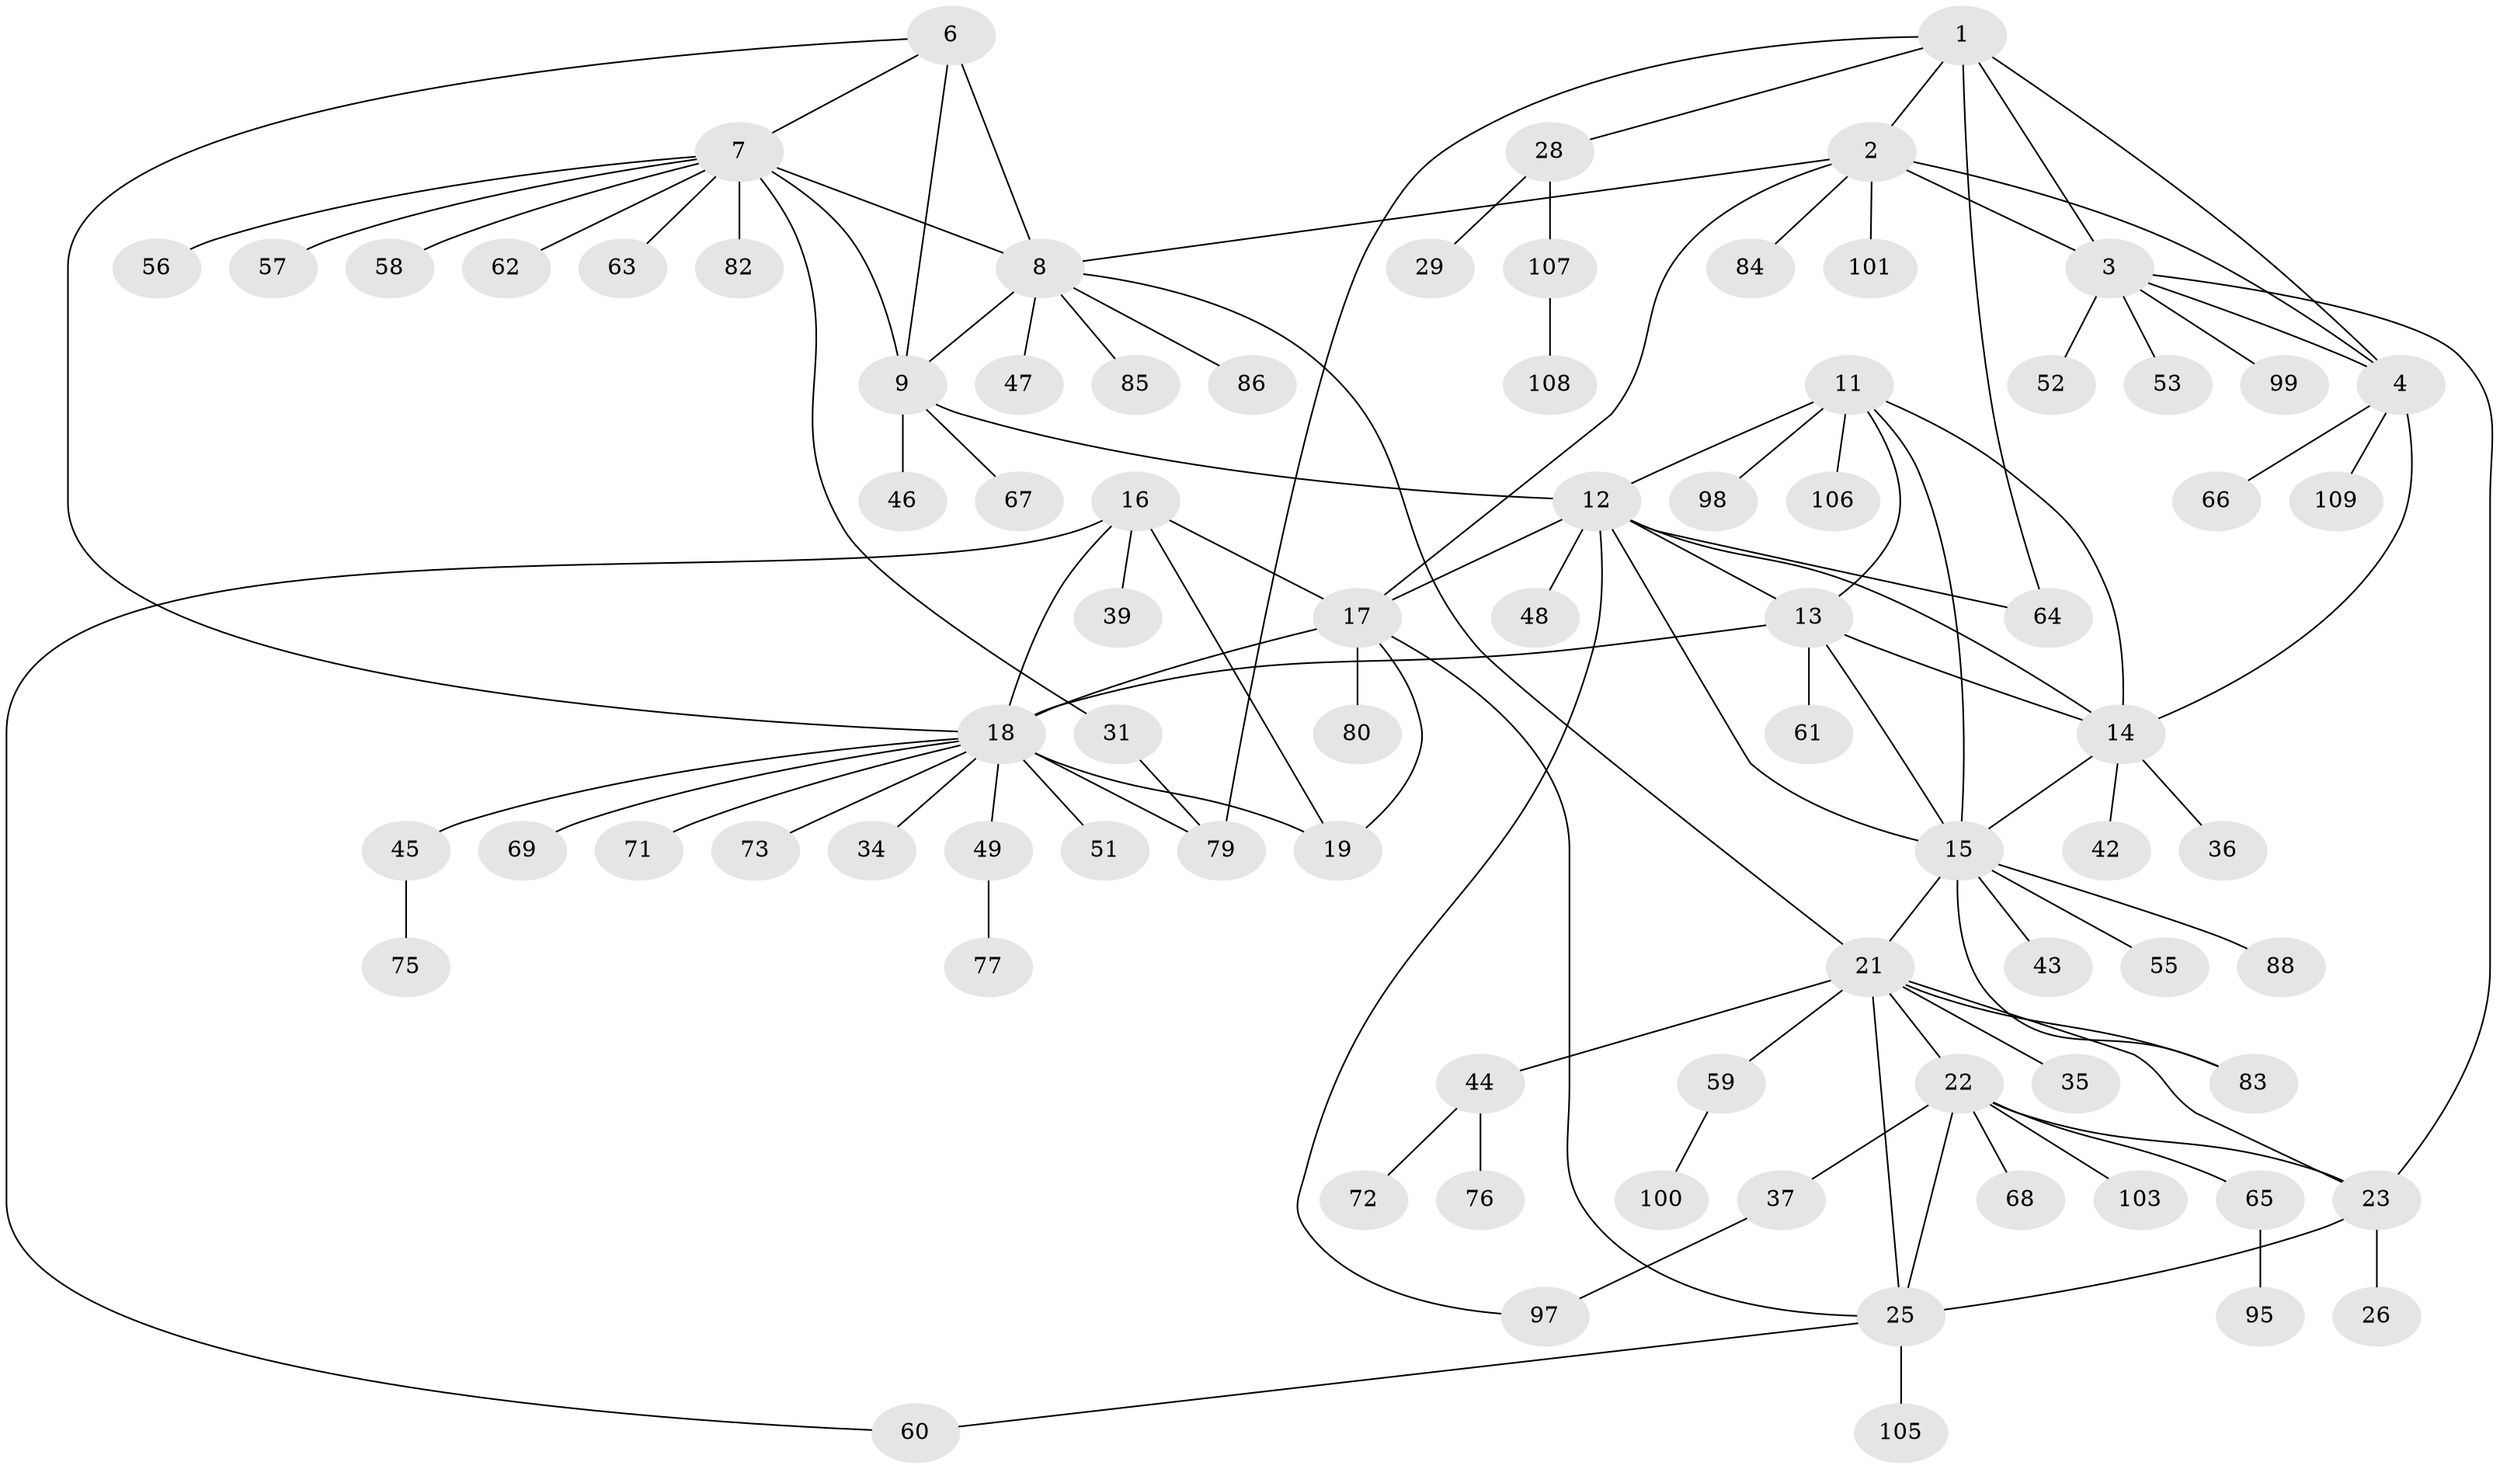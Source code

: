 // original degree distribution, {7: 0.06422018348623854, 8: 0.027522935779816515, 5: 0.027522935779816515, 4: 0.027522935779816515, 11: 0.027522935779816515, 10: 0.01834862385321101, 9: 0.027522935779816515, 6: 0.01834862385321101, 1: 0.5412844036697247, 2: 0.1743119266055046, 3: 0.045871559633027525}
// Generated by graph-tools (version 1.1) at 2025/42/03/06/25 10:42:08]
// undirected, 82 vertices, 112 edges
graph export_dot {
graph [start="1"]
  node [color=gray90,style=filled];
  1 [super="+70"];
  2 [super="+93"];
  3 [super="+5"];
  4 [super="+30"];
  6 [super="+10"];
  7 [super="+32"];
  8 [super="+89"];
  9;
  11 [super="+102"];
  12 [super="+81"];
  13 [super="+96"];
  14 [super="+41"];
  15 [super="+91"];
  16 [super="+27"];
  17 [super="+50"];
  18 [super="+20"];
  19 [super="+92"];
  21 [super="+104"];
  22 [super="+33"];
  23 [super="+24"];
  25 [super="+74"];
  26;
  28 [super="+38"];
  29;
  31;
  34;
  35;
  36;
  37;
  39 [super="+40"];
  42;
  43;
  44;
  45 [super="+54"];
  46;
  47;
  48;
  49;
  51;
  52 [super="+90"];
  53;
  55;
  56;
  57;
  58;
  59 [super="+78"];
  60;
  61;
  62;
  63;
  64;
  65;
  66;
  67;
  68;
  69;
  71;
  72;
  73;
  75;
  76;
  77;
  79 [super="+94"];
  80;
  82;
  83;
  84;
  85;
  86 [super="+87"];
  88;
  95;
  97;
  98;
  99;
  100;
  101;
  103;
  105;
  106;
  107;
  108;
  109;
  1 -- 2;
  1 -- 3 [weight=2];
  1 -- 4;
  1 -- 28;
  1 -- 64;
  1 -- 79;
  2 -- 3 [weight=2];
  2 -- 4;
  2 -- 8;
  2 -- 17;
  2 -- 84;
  2 -- 101;
  3 -- 4 [weight=2];
  3 -- 23;
  3 -- 53;
  3 -- 99;
  3 -- 52;
  4 -- 14 [weight=2];
  4 -- 66;
  4 -- 109;
  6 -- 7 [weight=2];
  6 -- 8 [weight=2];
  6 -- 9 [weight=2];
  6 -- 18;
  7 -- 8;
  7 -- 9;
  7 -- 31;
  7 -- 56;
  7 -- 57;
  7 -- 58;
  7 -- 62;
  7 -- 63;
  7 -- 82;
  8 -- 9;
  8 -- 21;
  8 -- 47;
  8 -- 85;
  8 -- 86;
  9 -- 12;
  9 -- 46;
  9 -- 67;
  11 -- 12;
  11 -- 13;
  11 -- 14;
  11 -- 15;
  11 -- 98;
  11 -- 106;
  12 -- 13;
  12 -- 14;
  12 -- 15;
  12 -- 48;
  12 -- 64;
  12 -- 97;
  12 -- 17;
  13 -- 14;
  13 -- 15;
  13 -- 61;
  13 -- 18;
  14 -- 15;
  14 -- 36;
  14 -- 42;
  15 -- 21;
  15 -- 43;
  15 -- 55;
  15 -- 83;
  15 -- 88;
  16 -- 17;
  16 -- 18 [weight=2];
  16 -- 19;
  16 -- 60;
  16 -- 39;
  17 -- 18 [weight=2];
  17 -- 19;
  17 -- 25;
  17 -- 80;
  18 -- 19 [weight=2];
  18 -- 34;
  18 -- 51;
  18 -- 69;
  18 -- 71;
  18 -- 73;
  18 -- 45;
  18 -- 79;
  18 -- 49;
  21 -- 22;
  21 -- 23 [weight=2];
  21 -- 25;
  21 -- 35;
  21 -- 44;
  21 -- 59;
  21 -- 83;
  22 -- 23 [weight=2];
  22 -- 25;
  22 -- 37;
  22 -- 65;
  22 -- 68;
  22 -- 103;
  23 -- 25 [weight=2];
  23 -- 26;
  25 -- 60;
  25 -- 105;
  28 -- 29;
  28 -- 107;
  31 -- 79;
  37 -- 97;
  44 -- 72;
  44 -- 76;
  45 -- 75;
  49 -- 77;
  59 -- 100;
  65 -- 95;
  107 -- 108;
}

